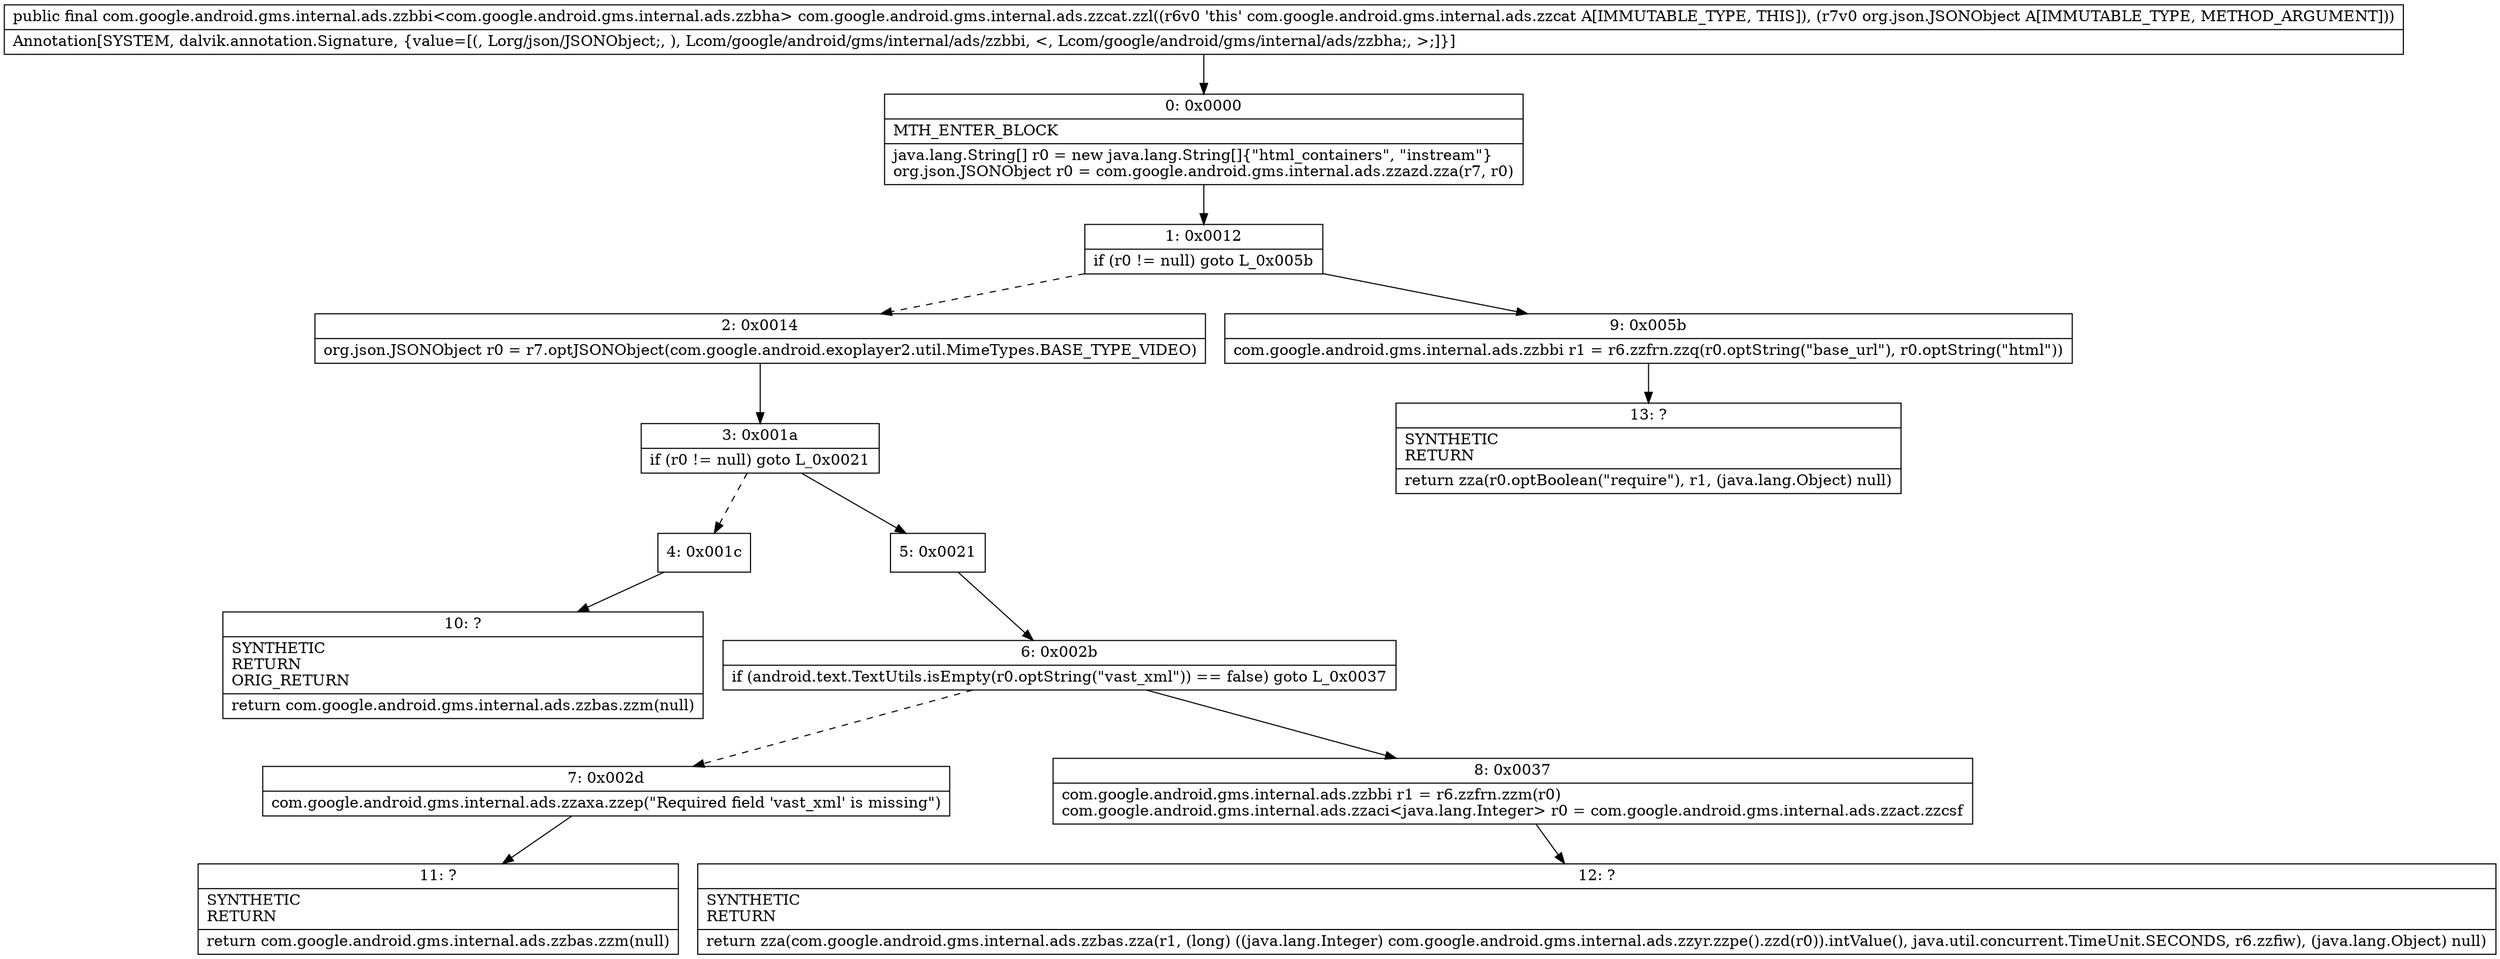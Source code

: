 digraph "CFG forcom.google.android.gms.internal.ads.zzcat.zzl(Lorg\/json\/JSONObject;)Lcom\/google\/android\/gms\/internal\/ads\/zzbbi;" {
Node_0 [shape=record,label="{0\:\ 0x0000|MTH_ENTER_BLOCK\l|java.lang.String[] r0 = new java.lang.String[]\{\"html_containers\", \"instream\"\}\lorg.json.JSONObject r0 = com.google.android.gms.internal.ads.zzazd.zza(r7, r0)\l}"];
Node_1 [shape=record,label="{1\:\ 0x0012|if (r0 != null) goto L_0x005b\l}"];
Node_2 [shape=record,label="{2\:\ 0x0014|org.json.JSONObject r0 = r7.optJSONObject(com.google.android.exoplayer2.util.MimeTypes.BASE_TYPE_VIDEO)\l}"];
Node_3 [shape=record,label="{3\:\ 0x001a|if (r0 != null) goto L_0x0021\l}"];
Node_4 [shape=record,label="{4\:\ 0x001c}"];
Node_5 [shape=record,label="{5\:\ 0x0021}"];
Node_6 [shape=record,label="{6\:\ 0x002b|if (android.text.TextUtils.isEmpty(r0.optString(\"vast_xml\")) == false) goto L_0x0037\l}"];
Node_7 [shape=record,label="{7\:\ 0x002d|com.google.android.gms.internal.ads.zzaxa.zzep(\"Required field 'vast_xml' is missing\")\l}"];
Node_8 [shape=record,label="{8\:\ 0x0037|com.google.android.gms.internal.ads.zzbbi r1 = r6.zzfrn.zzm(r0)\lcom.google.android.gms.internal.ads.zzaci\<java.lang.Integer\> r0 = com.google.android.gms.internal.ads.zzact.zzcsf\l}"];
Node_9 [shape=record,label="{9\:\ 0x005b|com.google.android.gms.internal.ads.zzbbi r1 = r6.zzfrn.zzq(r0.optString(\"base_url\"), r0.optString(\"html\"))\l}"];
Node_10 [shape=record,label="{10\:\ ?|SYNTHETIC\lRETURN\lORIG_RETURN\l|return com.google.android.gms.internal.ads.zzbas.zzm(null)\l}"];
Node_11 [shape=record,label="{11\:\ ?|SYNTHETIC\lRETURN\l|return com.google.android.gms.internal.ads.zzbas.zzm(null)\l}"];
Node_12 [shape=record,label="{12\:\ ?|SYNTHETIC\lRETURN\l|return zza(com.google.android.gms.internal.ads.zzbas.zza(r1, (long) ((java.lang.Integer) com.google.android.gms.internal.ads.zzyr.zzpe().zzd(r0)).intValue(), java.util.concurrent.TimeUnit.SECONDS, r6.zzfiw), (java.lang.Object) null)\l}"];
Node_13 [shape=record,label="{13\:\ ?|SYNTHETIC\lRETURN\l|return zza(r0.optBoolean(\"require\"), r1, (java.lang.Object) null)\l}"];
MethodNode[shape=record,label="{public final com.google.android.gms.internal.ads.zzbbi\<com.google.android.gms.internal.ads.zzbha\> com.google.android.gms.internal.ads.zzcat.zzl((r6v0 'this' com.google.android.gms.internal.ads.zzcat A[IMMUTABLE_TYPE, THIS]), (r7v0 org.json.JSONObject A[IMMUTABLE_TYPE, METHOD_ARGUMENT]))  | Annotation[SYSTEM, dalvik.annotation.Signature, \{value=[(, Lorg\/json\/JSONObject;, ), Lcom\/google\/android\/gms\/internal\/ads\/zzbbi, \<, Lcom\/google\/android\/gms\/internal\/ads\/zzbha;, \>;]\}]\l}"];
MethodNode -> Node_0;
Node_0 -> Node_1;
Node_1 -> Node_2[style=dashed];
Node_1 -> Node_9;
Node_2 -> Node_3;
Node_3 -> Node_4[style=dashed];
Node_3 -> Node_5;
Node_4 -> Node_10;
Node_5 -> Node_6;
Node_6 -> Node_7[style=dashed];
Node_6 -> Node_8;
Node_7 -> Node_11;
Node_8 -> Node_12;
Node_9 -> Node_13;
}

